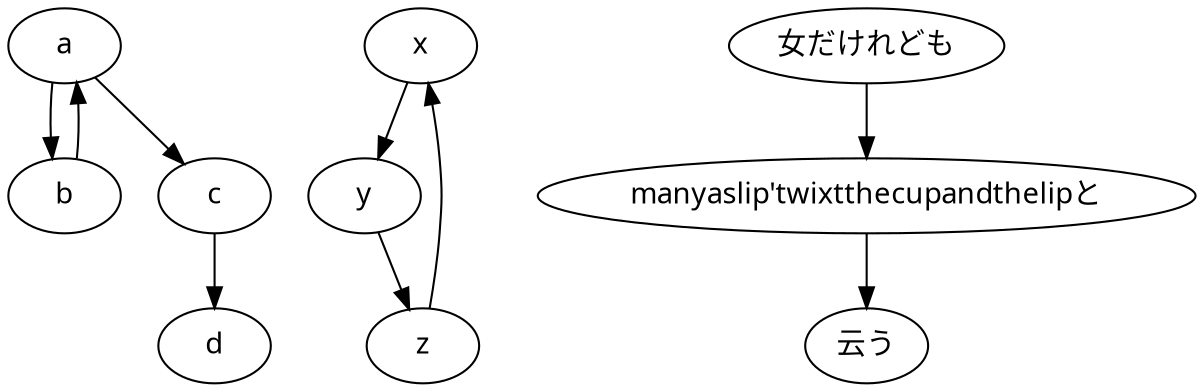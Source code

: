 digraph {
node [fontname = "MS Gothic"];
subgraph{
 a -> b
 a -> c
 b -> a
 c -> d
 }
subgraph{
 x -> y
 y -> z
 z -> x
 }
subgraph{
 "女だけれども" -> "manyaslip'twixtthecupandthelipと"
 "manyaslip'twixtthecupandthelipと" -> "云う"
}
}